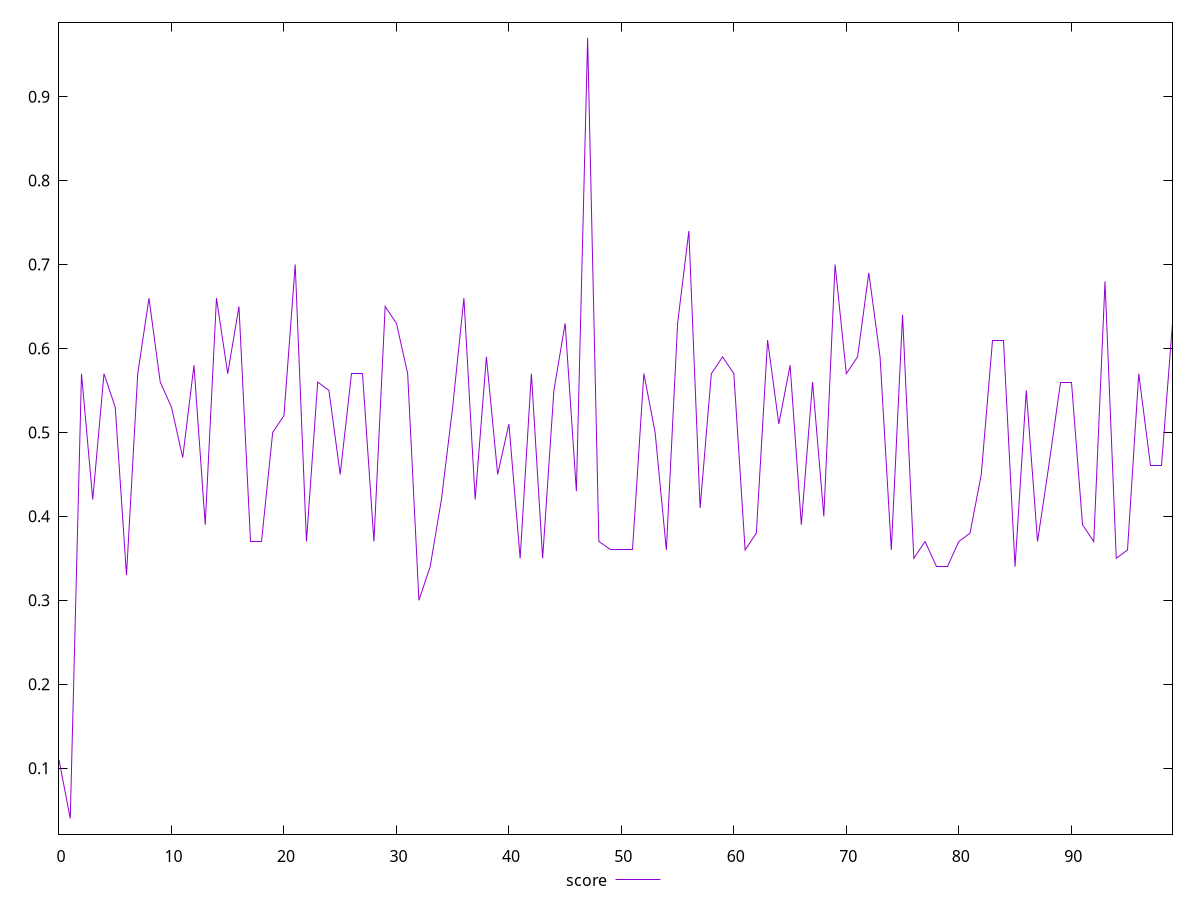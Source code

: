 reset

$score <<EOF
0 0.11
1 0.04
2 0.57
3 0.42
4 0.57
5 0.53
6 0.33
7 0.57
8 0.66
9 0.56
10 0.53
11 0.47
12 0.58
13 0.39
14 0.66
15 0.57
16 0.65
17 0.37
18 0.37
19 0.5
20 0.52
21 0.7
22 0.37
23 0.56
24 0.55
25 0.45
26 0.57
27 0.57
28 0.37
29 0.65
30 0.63
31 0.57
32 0.3
33 0.34
34 0.42
35 0.53
36 0.66
37 0.42
38 0.59
39 0.45
40 0.51
41 0.35
42 0.57
43 0.35
44 0.55
45 0.63
46 0.43
47 0.97
48 0.37
49 0.36
50 0.36
51 0.36
52 0.57
53 0.5
54 0.36
55 0.63
56 0.74
57 0.41
58 0.57
59 0.59
60 0.57
61 0.36
62 0.38
63 0.61
64 0.51
65 0.58
66 0.39
67 0.56
68 0.4
69 0.7
70 0.57
71 0.59
72 0.69
73 0.59
74 0.36
75 0.64
76 0.35
77 0.37
78 0.34
79 0.34
80 0.37
81 0.38
82 0.45
83 0.61
84 0.61
85 0.34
86 0.55
87 0.37
88 0.46
89 0.56
90 0.56
91 0.39
92 0.37
93 0.68
94 0.35
95 0.36
96 0.57
97 0.46
98 0.46
99 0.63
EOF

set key outside below
set xrange [0:99]
set yrange [0.021400000000000002:0.9885999999999999]
set trange [0.021400000000000002:0.9885999999999999]
set terminal svg size 640, 500 enhanced background rgb 'white'
set output "report_00017_2021-02-10T15-08-03.406Z/speed-index/samples/pages/score/values.svg"

plot $score title "score" with line

reset

